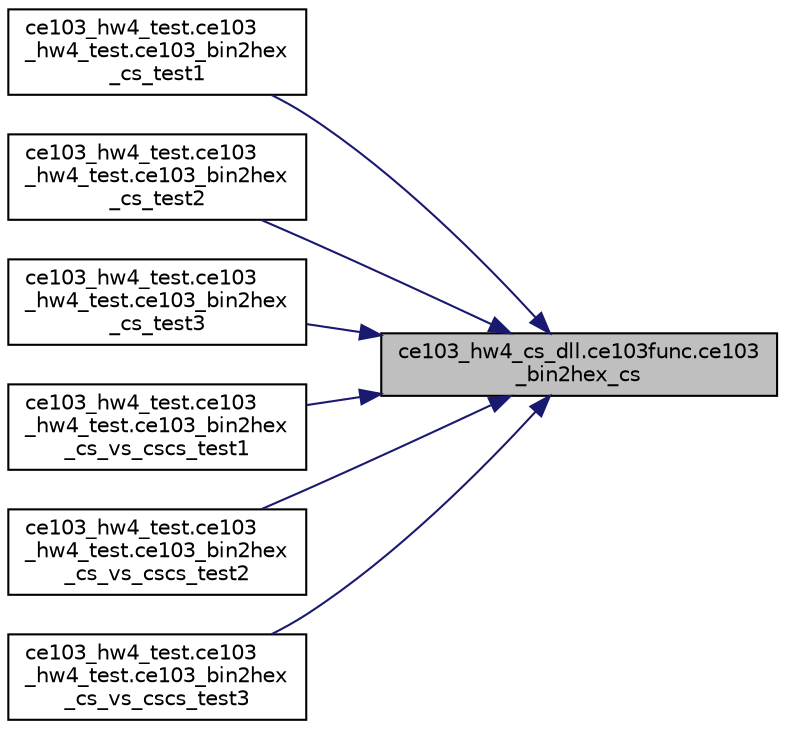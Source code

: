 digraph "ce103_hw4_cs_dll.ce103func.ce103_bin2hex_cs"
{
 // INTERACTIVE_SVG=YES
 // LATEX_PDF_SIZE
  edge [fontname="Helvetica",fontsize="10",labelfontname="Helvetica",labelfontsize="10"];
  node [fontname="Helvetica",fontsize="10",shape=record];
  rankdir="RL";
  Node1 [label="ce103_hw4_cs_dll.ce103func.ce103\l_bin2hex_cs",height=0.2,width=0.4,color="black", fillcolor="grey75", style="filled", fontcolor="black",tooltip=" "];
  Node1 -> Node2 [dir="back",color="midnightblue",fontsize="10",style="solid"];
  Node2 [label="ce103_hw4_test.ce103\l_hw4_test.ce103_bin2hex\l_cs_test1",height=0.2,width=0.4,color="black", fillcolor="white", style="filled",URL="$d4/d63/a00082.html#a42be80830f19a29b884de0d5d588271c",tooltip=" "];
  Node1 -> Node3 [dir="back",color="midnightblue",fontsize="10",style="solid"];
  Node3 [label="ce103_hw4_test.ce103\l_hw4_test.ce103_bin2hex\l_cs_test2",height=0.2,width=0.4,color="black", fillcolor="white", style="filled",URL="$d4/d63/a00082.html#abeffec38cd4daecb5dfa65ab408859f3",tooltip=" "];
  Node1 -> Node4 [dir="back",color="midnightblue",fontsize="10",style="solid"];
  Node4 [label="ce103_hw4_test.ce103\l_hw4_test.ce103_bin2hex\l_cs_test3",height=0.2,width=0.4,color="black", fillcolor="white", style="filled",URL="$d4/d63/a00082.html#a96c319811205d41004feb714ab29c06f",tooltip=" "];
  Node1 -> Node5 [dir="back",color="midnightblue",fontsize="10",style="solid"];
  Node5 [label="ce103_hw4_test.ce103\l_hw4_test.ce103_bin2hex\l_cs_vs_cscs_test1",height=0.2,width=0.4,color="black", fillcolor="white", style="filled",URL="$d4/d63/a00082.html#a7dea7db48034d5407556bb65a162f75b",tooltip=" "];
  Node1 -> Node6 [dir="back",color="midnightblue",fontsize="10",style="solid"];
  Node6 [label="ce103_hw4_test.ce103\l_hw4_test.ce103_bin2hex\l_cs_vs_cscs_test2",height=0.2,width=0.4,color="black", fillcolor="white", style="filled",URL="$d4/d63/a00082.html#a67cc80b602287613a36e9a675bbe6e10",tooltip=" "];
  Node1 -> Node7 [dir="back",color="midnightblue",fontsize="10",style="solid"];
  Node7 [label="ce103_hw4_test.ce103\l_hw4_test.ce103_bin2hex\l_cs_vs_cscs_test3",height=0.2,width=0.4,color="black", fillcolor="white", style="filled",URL="$d4/d63/a00082.html#a2d7bf046f23b508affcc8da608f35896",tooltip=" "];
}
